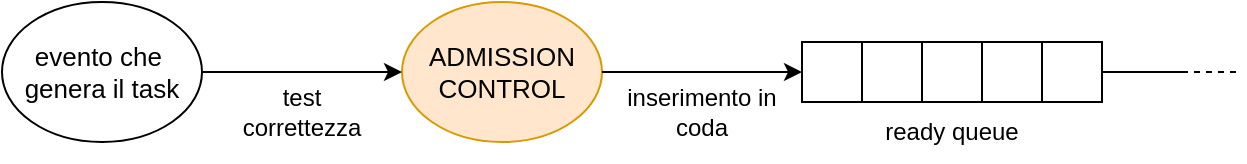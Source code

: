 <mxfile version="24.8.3">
  <diagram name="Pagina-1" id="hpBEOqcgLjBnG9WUG_-m">
    <mxGraphModel dx="863" dy="452" grid="1" gridSize="10" guides="1" tooltips="1" connect="1" arrows="1" fold="1" page="1" pageScale="1" pageWidth="827" pageHeight="1169" math="0" shadow="0">
      <root>
        <mxCell id="0" />
        <mxCell id="1" parent="0" />
        <mxCell id="sHqNt8iMfoweRjP9248F-1" value="&lt;span class=&quot;custom-cursor-default-hover&quot; style=&quot;font-size: 13px;&quot;&gt;ADMISSION&lt;/span&gt;&lt;div&gt;&lt;span class=&quot;custom-cursor-default-hover&quot; style=&quot;font-size: 13px;&quot;&gt;CONTROL&lt;/span&gt;&lt;/div&gt;" style="ellipse;whiteSpace=wrap;html=1;fillColor=#ffe6cc;strokeColor=#d79b00;" vertex="1" parent="1">
          <mxGeometry x="300" y="205" width="100" height="70" as="geometry" />
        </mxCell>
        <mxCell id="sHqNt8iMfoweRjP9248F-2" value="" style="whiteSpace=wrap;html=1;aspect=fixed;fillColor=none;" vertex="1" parent="1">
          <mxGeometry x="500" y="225" width="30" height="30" as="geometry" />
        </mxCell>
        <mxCell id="sHqNt8iMfoweRjP9248F-3" value="" style="whiteSpace=wrap;html=1;aspect=fixed;fillColor=none;" vertex="1" parent="1">
          <mxGeometry x="530" y="225" width="30" height="30" as="geometry" />
        </mxCell>
        <mxCell id="sHqNt8iMfoweRjP9248F-4" value="" style="whiteSpace=wrap;html=1;aspect=fixed;fillColor=none;" vertex="1" parent="1">
          <mxGeometry x="560" y="225" width="30" height="30" as="geometry" />
        </mxCell>
        <mxCell id="sHqNt8iMfoweRjP9248F-5" value="" style="whiteSpace=wrap;html=1;aspect=fixed;fillColor=none;" vertex="1" parent="1">
          <mxGeometry x="590" y="225" width="30" height="30" as="geometry" />
        </mxCell>
        <mxCell id="sHqNt8iMfoweRjP9248F-10" style="edgeStyle=orthogonalEdgeStyle;rounded=0;orthogonalLoop=1;jettySize=auto;html=1;endArrow=none;endFill=0;" edge="1" parent="1" source="sHqNt8iMfoweRjP9248F-6">
          <mxGeometry relative="1" as="geometry">
            <mxPoint x="690" y="240" as="targetPoint" />
          </mxGeometry>
        </mxCell>
        <mxCell id="sHqNt8iMfoweRjP9248F-6" value="" style="whiteSpace=wrap;html=1;aspect=fixed;fillColor=none;" vertex="1" parent="1">
          <mxGeometry x="620" y="225" width="30" height="30" as="geometry" />
        </mxCell>
        <mxCell id="sHqNt8iMfoweRjP9248F-7" value="ready queue" style="text;html=1;align=center;verticalAlign=middle;whiteSpace=wrap;rounded=0;fillColor=none;" vertex="1" parent="1">
          <mxGeometry x="535" y="255" width="80" height="30" as="geometry" />
        </mxCell>
        <mxCell id="sHqNt8iMfoweRjP9248F-8" value="" style="endArrow=classic;html=1;rounded=0;entryX=0;entryY=0.5;entryDx=0;entryDy=0;exitX=1;exitY=0.5;exitDx=0;exitDy=0;fillColor=none;" edge="1" parent="1" source="sHqNt8iMfoweRjP9248F-1" target="sHqNt8iMfoweRjP9248F-2">
          <mxGeometry width="50" height="50" relative="1" as="geometry">
            <mxPoint x="460" y="300" as="sourcePoint" />
            <mxPoint x="510" y="250" as="targetPoint" />
          </mxGeometry>
        </mxCell>
        <mxCell id="sHqNt8iMfoweRjP9248F-9" value="&lt;font style=&quot;font-size: 12px;&quot;&gt;inserimento in coda&lt;/font&gt;" style="text;html=1;align=center;verticalAlign=middle;whiteSpace=wrap;rounded=0;fillColor=none;" vertex="1" parent="1">
          <mxGeometry x="410" y="245" width="80" height="30" as="geometry" />
        </mxCell>
        <mxCell id="sHqNt8iMfoweRjP9248F-11" value="" style="endArrow=none;dashed=1;html=1;rounded=0;" edge="1" parent="1">
          <mxGeometry width="50" height="50" relative="1" as="geometry">
            <mxPoint x="690" y="240" as="sourcePoint" />
            <mxPoint x="720" y="240" as="targetPoint" />
          </mxGeometry>
        </mxCell>
        <mxCell id="sHqNt8iMfoweRjP9248F-26" value="&lt;font class=&quot;custom-cursor-default-hover&quot; style=&quot;font-size: 13px;&quot;&gt;evento che&amp;nbsp;&lt;/font&gt;&lt;div&gt;&lt;font class=&quot;custom-cursor-default-hover&quot; style=&quot;font-size: 13px;&quot;&gt;genera il task&lt;/font&gt;&lt;/div&gt;" style="ellipse;whiteSpace=wrap;html=1;fillColor=none;" vertex="1" parent="1">
          <mxGeometry x="100" y="205" width="100" height="70" as="geometry" />
        </mxCell>
        <mxCell id="sHqNt8iMfoweRjP9248F-27" value="" style="endArrow=classic;html=1;rounded=0;entryX=0;entryY=0.5;entryDx=0;entryDy=0;exitX=1;exitY=0.5;exitDx=0;exitDy=0;fillColor=none;" edge="1" parent="1" source="sHqNt8iMfoweRjP9248F-26">
          <mxGeometry width="50" height="50" relative="1" as="geometry">
            <mxPoint x="260" y="300" as="sourcePoint" />
            <mxPoint x="300" y="240" as="targetPoint" />
          </mxGeometry>
        </mxCell>
        <mxCell id="sHqNt8iMfoweRjP9248F-28" value="&lt;font style=&quot;font-size: 12px;&quot;&gt;test correttezza&lt;/font&gt;" style="text;html=1;align=center;verticalAlign=middle;whiteSpace=wrap;rounded=0;fillColor=none;" vertex="1" parent="1">
          <mxGeometry x="210" y="245" width="80" height="30" as="geometry" />
        </mxCell>
      </root>
    </mxGraphModel>
  </diagram>
</mxfile>
